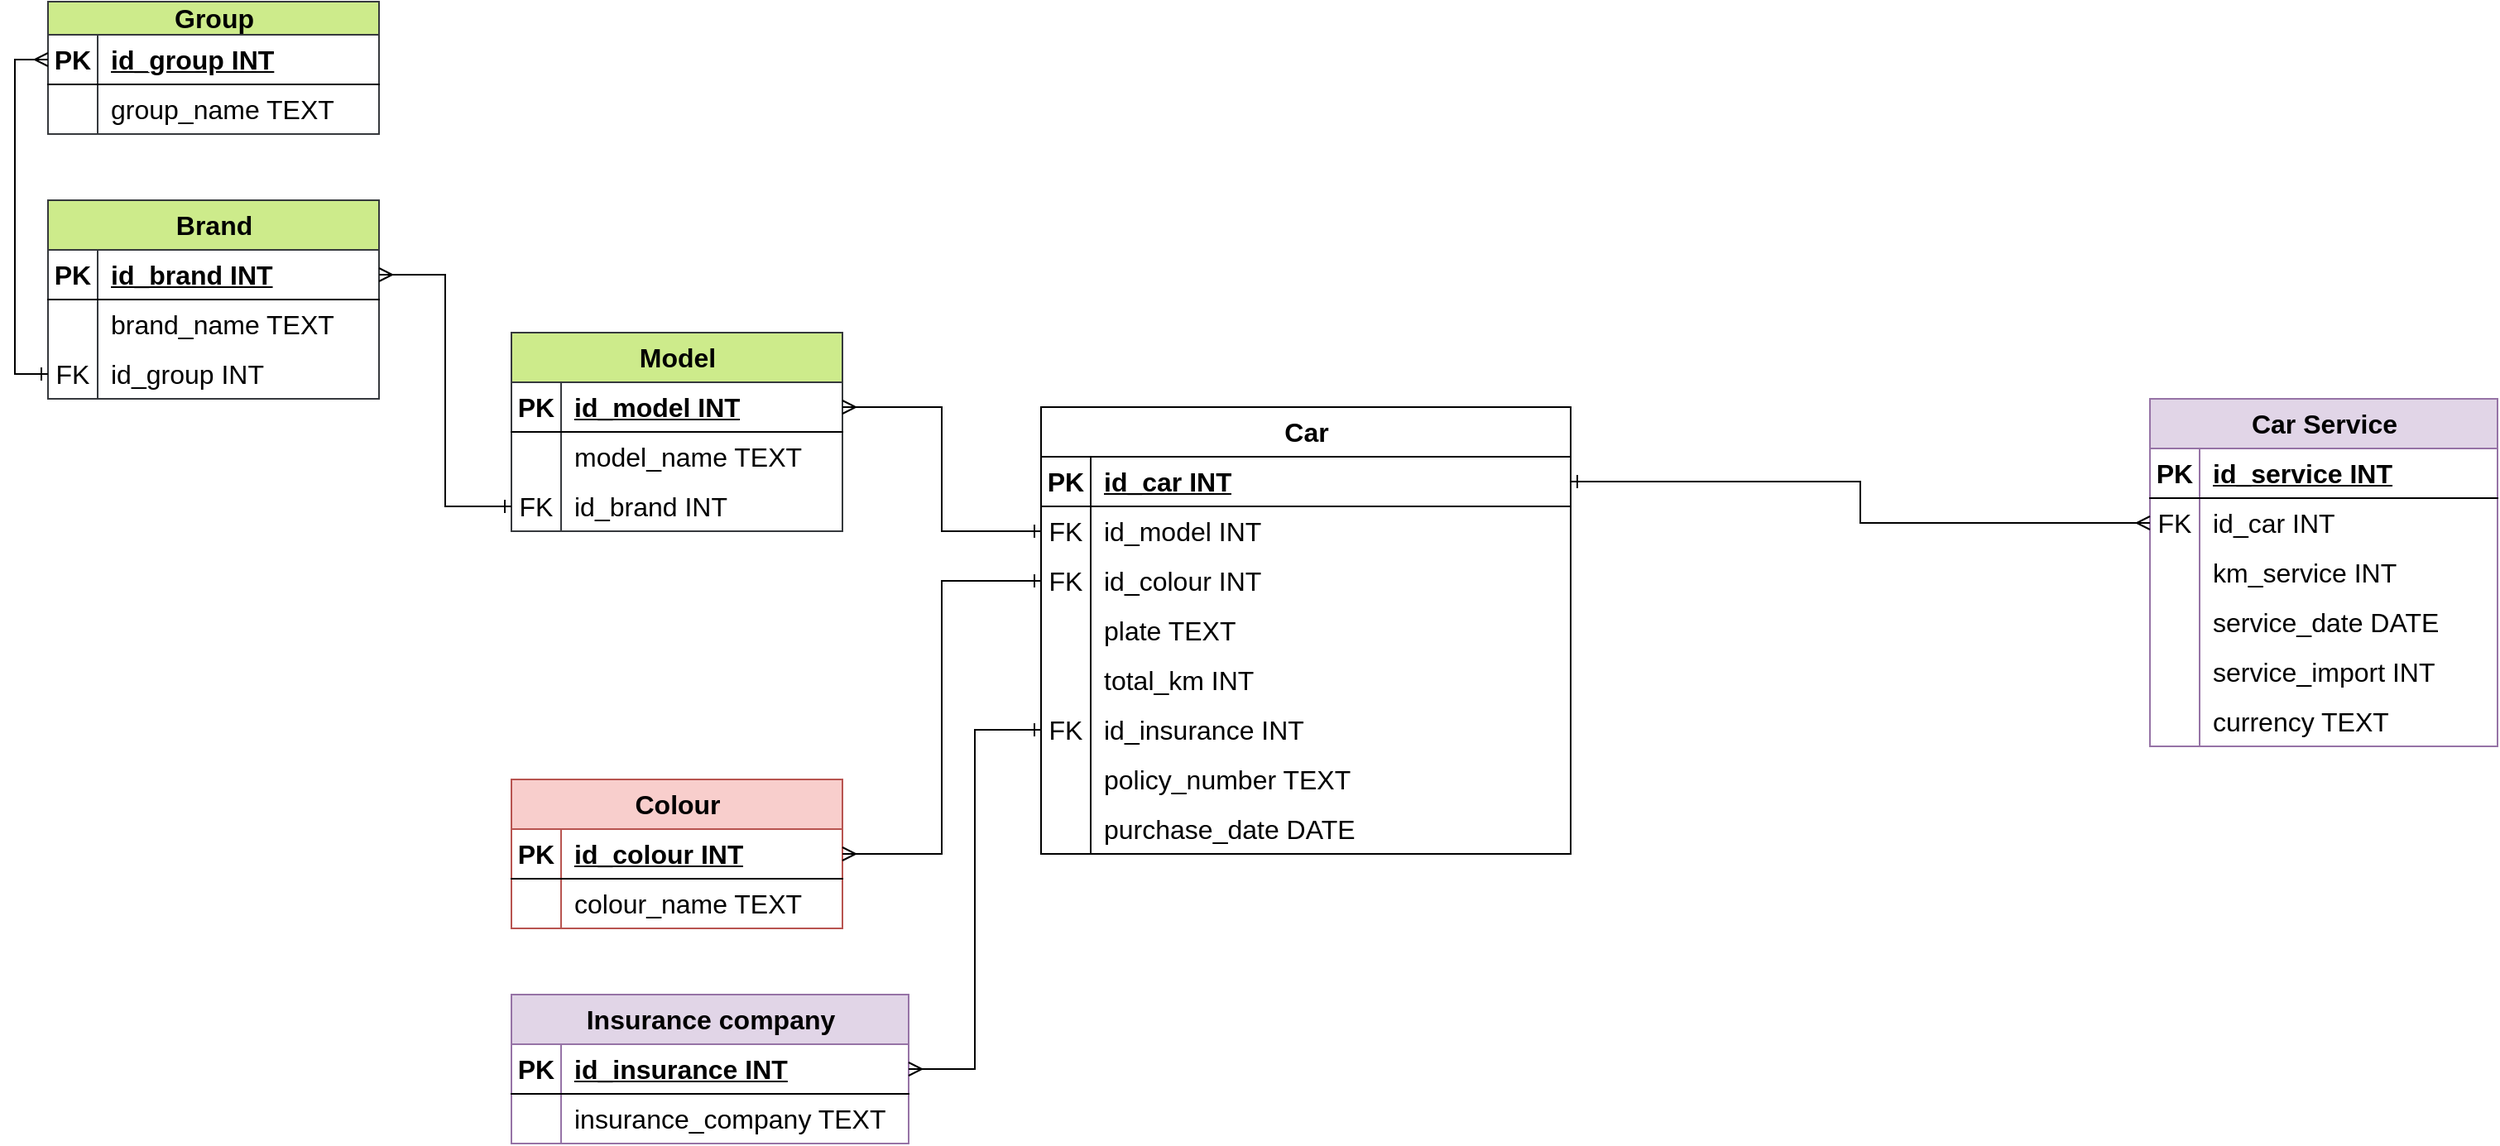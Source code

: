 <mxfile version="21.7.5" type="google">
  <diagram name="Página-1" id="9Y2LB0b2fRAaHqBgZy-_">
    <mxGraphModel grid="1" page="1" gridSize="10" guides="1" tooltips="1" connect="1" arrows="1" fold="1" pageScale="1" pageWidth="827" pageHeight="1169" math="0" shadow="0">
      <root>
        <mxCell id="0" />
        <mxCell id="1" parent="0" />
        <mxCell id="mGYOZuw64GXBRxrSQdUF-1" value="Car" style="shape=table;startSize=30;container=1;collapsible=1;childLayout=tableLayout;fixedRows=1;rowLines=0;fontStyle=1;align=center;resizeLast=1;html=1;fontSize=16;" vertex="1" parent="1">
          <mxGeometry x="-160" y="285" width="320" height="270" as="geometry" />
        </mxCell>
        <mxCell id="mGYOZuw64GXBRxrSQdUF-2" value="" style="shape=tableRow;horizontal=0;startSize=0;swimlaneHead=0;swimlaneBody=0;fillColor=none;collapsible=0;dropTarget=0;points=[[0,0.5],[1,0.5]];portConstraint=eastwest;top=0;left=0;right=0;bottom=1;fontSize=16;" vertex="1" parent="mGYOZuw64GXBRxrSQdUF-1">
          <mxGeometry y="30" width="320" height="30" as="geometry" />
        </mxCell>
        <mxCell id="mGYOZuw64GXBRxrSQdUF-3" value="PK" style="shape=partialRectangle;connectable=0;fillColor=none;top=0;left=0;bottom=0;right=0;fontStyle=1;overflow=hidden;whiteSpace=wrap;html=1;fontSize=16;" vertex="1" parent="mGYOZuw64GXBRxrSQdUF-2">
          <mxGeometry width="30" height="30" as="geometry">
            <mxRectangle width="30" height="30" as="alternateBounds" />
          </mxGeometry>
        </mxCell>
        <mxCell id="mGYOZuw64GXBRxrSQdUF-4" value="id_car INT" style="shape=partialRectangle;connectable=0;fillColor=none;top=0;left=0;bottom=0;right=0;align=left;spacingLeft=6;fontStyle=5;overflow=hidden;whiteSpace=wrap;html=1;fontSize=16;" vertex="1" parent="mGYOZuw64GXBRxrSQdUF-2">
          <mxGeometry x="30" width="290" height="30" as="geometry">
            <mxRectangle width="290" height="30" as="alternateBounds" />
          </mxGeometry>
        </mxCell>
        <mxCell id="mGYOZuw64GXBRxrSQdUF-5" value="" style="shape=tableRow;horizontal=0;startSize=0;swimlaneHead=0;swimlaneBody=0;fillColor=none;collapsible=0;dropTarget=0;points=[[0,0.5],[1,0.5]];portConstraint=eastwest;top=0;left=0;right=0;bottom=0;fontSize=16;" vertex="1" parent="mGYOZuw64GXBRxrSQdUF-1">
          <mxGeometry y="60" width="320" height="30" as="geometry" />
        </mxCell>
        <mxCell id="mGYOZuw64GXBRxrSQdUF-6" value="FK" style="shape=partialRectangle;connectable=0;fillColor=none;top=0;left=0;bottom=0;right=0;editable=1;overflow=hidden;whiteSpace=wrap;html=1;fontSize=16;" vertex="1" parent="mGYOZuw64GXBRxrSQdUF-5">
          <mxGeometry width="30" height="30" as="geometry">
            <mxRectangle width="30" height="30" as="alternateBounds" />
          </mxGeometry>
        </mxCell>
        <mxCell id="mGYOZuw64GXBRxrSQdUF-7" value="id_model INT" style="shape=partialRectangle;connectable=0;fillColor=none;top=0;left=0;bottom=0;right=0;align=left;spacingLeft=6;overflow=hidden;whiteSpace=wrap;html=1;fontSize=16;" vertex="1" parent="mGYOZuw64GXBRxrSQdUF-5">
          <mxGeometry x="30" width="290" height="30" as="geometry">
            <mxRectangle width="290" height="30" as="alternateBounds" />
          </mxGeometry>
        </mxCell>
        <mxCell id="mGYOZuw64GXBRxrSQdUF-8" value="" style="shape=tableRow;horizontal=0;startSize=0;swimlaneHead=0;swimlaneBody=0;fillColor=none;collapsible=0;dropTarget=0;points=[[0,0.5],[1,0.5]];portConstraint=eastwest;top=0;left=0;right=0;bottom=0;fontSize=16;" vertex="1" parent="mGYOZuw64GXBRxrSQdUF-1">
          <mxGeometry y="90" width="320" height="30" as="geometry" />
        </mxCell>
        <mxCell id="mGYOZuw64GXBRxrSQdUF-9" value="FK" style="shape=partialRectangle;connectable=0;fillColor=none;top=0;left=0;bottom=0;right=0;fontStyle=0;overflow=hidden;whiteSpace=wrap;html=1;fontSize=16;" vertex="1" parent="mGYOZuw64GXBRxrSQdUF-8">
          <mxGeometry width="30" height="30" as="geometry">
            <mxRectangle width="30" height="30" as="alternateBounds" />
          </mxGeometry>
        </mxCell>
        <mxCell id="mGYOZuw64GXBRxrSQdUF-10" value="id_colour INT" style="shape=partialRectangle;connectable=0;fillColor=none;top=0;left=0;bottom=0;right=0;align=left;spacingLeft=6;fontStyle=0;overflow=hidden;whiteSpace=wrap;html=1;fontSize=16;" vertex="1" parent="mGYOZuw64GXBRxrSQdUF-8">
          <mxGeometry x="30" width="290" height="30" as="geometry">
            <mxRectangle width="290" height="30" as="alternateBounds" />
          </mxGeometry>
        </mxCell>
        <mxCell id="mGYOZuw64GXBRxrSQdUF-11" value="" style="shape=tableRow;horizontal=0;startSize=0;swimlaneHead=0;swimlaneBody=0;fillColor=none;collapsible=0;dropTarget=0;points=[[0,0.5],[1,0.5]];portConstraint=eastwest;top=0;left=0;right=0;bottom=0;fontSize=16;" vertex="1" parent="mGYOZuw64GXBRxrSQdUF-1">
          <mxGeometry y="120" width="320" height="30" as="geometry" />
        </mxCell>
        <mxCell id="mGYOZuw64GXBRxrSQdUF-12" value="" style="shape=partialRectangle;connectable=0;fillColor=none;top=0;left=0;bottom=0;right=0;editable=1;overflow=hidden;whiteSpace=wrap;html=1;fontSize=16;" vertex="1" parent="mGYOZuw64GXBRxrSQdUF-11">
          <mxGeometry width="30" height="30" as="geometry">
            <mxRectangle width="30" height="30" as="alternateBounds" />
          </mxGeometry>
        </mxCell>
        <mxCell id="mGYOZuw64GXBRxrSQdUF-13" value="plate TEXT" style="shape=partialRectangle;connectable=0;fillColor=none;top=0;left=0;bottom=0;right=0;align=left;spacingLeft=6;overflow=hidden;whiteSpace=wrap;html=1;fontSize=16;" vertex="1" parent="mGYOZuw64GXBRxrSQdUF-11">
          <mxGeometry x="30" width="290" height="30" as="geometry">
            <mxRectangle width="290" height="30" as="alternateBounds" />
          </mxGeometry>
        </mxCell>
        <mxCell id="mGYOZuw64GXBRxrSQdUF-14" value="" style="shape=tableRow;horizontal=0;startSize=0;swimlaneHead=0;swimlaneBody=0;fillColor=none;collapsible=0;dropTarget=0;points=[[0,0.5],[1,0.5]];portConstraint=eastwest;top=0;left=0;right=0;bottom=0;fontSize=16;" vertex="1" parent="mGYOZuw64GXBRxrSQdUF-1">
          <mxGeometry y="150" width="320" height="30" as="geometry" />
        </mxCell>
        <mxCell id="mGYOZuw64GXBRxrSQdUF-15" value="" style="shape=partialRectangle;connectable=0;fillColor=none;top=0;left=0;bottom=0;right=0;editable=1;overflow=hidden;whiteSpace=wrap;html=1;fontSize=16;" vertex="1" parent="mGYOZuw64GXBRxrSQdUF-14">
          <mxGeometry width="30" height="30" as="geometry">
            <mxRectangle width="30" height="30" as="alternateBounds" />
          </mxGeometry>
        </mxCell>
        <mxCell id="mGYOZuw64GXBRxrSQdUF-16" value="total_km INT" style="shape=partialRectangle;connectable=0;fillColor=none;top=0;left=0;bottom=0;right=0;align=left;spacingLeft=6;overflow=hidden;whiteSpace=wrap;html=1;fontSize=16;" vertex="1" parent="mGYOZuw64GXBRxrSQdUF-14">
          <mxGeometry x="30" width="290" height="30" as="geometry">
            <mxRectangle width="290" height="30" as="alternateBounds" />
          </mxGeometry>
        </mxCell>
        <mxCell id="mGYOZuw64GXBRxrSQdUF-17" value="" style="shape=tableRow;horizontal=0;startSize=0;swimlaneHead=0;swimlaneBody=0;fillColor=none;collapsible=0;dropTarget=0;points=[[0,0.5],[1,0.5]];portConstraint=eastwest;top=0;left=0;right=0;bottom=0;fontSize=16;" vertex="1" parent="mGYOZuw64GXBRxrSQdUF-1">
          <mxGeometry y="180" width="320" height="30" as="geometry" />
        </mxCell>
        <mxCell id="mGYOZuw64GXBRxrSQdUF-18" value="FK" style="shape=partialRectangle;connectable=0;fillColor=none;top=0;left=0;bottom=0;right=0;editable=1;overflow=hidden;whiteSpace=wrap;html=1;fontSize=16;" vertex="1" parent="mGYOZuw64GXBRxrSQdUF-17">
          <mxGeometry width="30" height="30" as="geometry">
            <mxRectangle width="30" height="30" as="alternateBounds" />
          </mxGeometry>
        </mxCell>
        <mxCell id="mGYOZuw64GXBRxrSQdUF-19" value="id_insurance INT" style="shape=partialRectangle;connectable=0;fillColor=none;top=0;left=0;bottom=0;right=0;align=left;spacingLeft=6;overflow=hidden;whiteSpace=wrap;html=1;fontSize=16;" vertex="1" parent="mGYOZuw64GXBRxrSQdUF-17">
          <mxGeometry x="30" width="290" height="30" as="geometry">
            <mxRectangle width="290" height="30" as="alternateBounds" />
          </mxGeometry>
        </mxCell>
        <mxCell id="mGYOZuw64GXBRxrSQdUF-20" value="" style="shape=tableRow;horizontal=0;startSize=0;swimlaneHead=0;swimlaneBody=0;fillColor=none;collapsible=0;dropTarget=0;points=[[0,0.5],[1,0.5]];portConstraint=eastwest;top=0;left=0;right=0;bottom=0;fontSize=16;" vertex="1" parent="mGYOZuw64GXBRxrSQdUF-1">
          <mxGeometry y="210" width="320" height="30" as="geometry" />
        </mxCell>
        <mxCell id="mGYOZuw64GXBRxrSQdUF-21" value="" style="shape=partialRectangle;connectable=0;fillColor=none;top=0;left=0;bottom=0;right=0;fontStyle=0;overflow=hidden;whiteSpace=wrap;html=1;fontSize=16;" vertex="1" parent="mGYOZuw64GXBRxrSQdUF-20">
          <mxGeometry width="30" height="30" as="geometry">
            <mxRectangle width="30" height="30" as="alternateBounds" />
          </mxGeometry>
        </mxCell>
        <mxCell id="mGYOZuw64GXBRxrSQdUF-22" value="policy_number TEXT" style="shape=partialRectangle;connectable=0;fillColor=none;top=0;left=0;bottom=0;right=0;align=left;spacingLeft=6;fontStyle=0;overflow=hidden;whiteSpace=wrap;html=1;fontSize=16;" vertex="1" parent="mGYOZuw64GXBRxrSQdUF-20">
          <mxGeometry x="30" width="290" height="30" as="geometry">
            <mxRectangle width="290" height="30" as="alternateBounds" />
          </mxGeometry>
        </mxCell>
        <mxCell id="mGYOZuw64GXBRxrSQdUF-23" value="" style="shape=tableRow;horizontal=0;startSize=0;swimlaneHead=0;swimlaneBody=0;fillColor=none;collapsible=0;dropTarget=0;points=[[0,0.5],[1,0.5]];portConstraint=eastwest;top=0;left=0;right=0;bottom=0;fontSize=16;" vertex="1" parent="mGYOZuw64GXBRxrSQdUF-1">
          <mxGeometry y="240" width="320" height="30" as="geometry" />
        </mxCell>
        <mxCell id="mGYOZuw64GXBRxrSQdUF-24" value="" style="shape=partialRectangle;connectable=0;fillColor=none;top=0;left=0;bottom=0;right=0;editable=1;overflow=hidden;whiteSpace=wrap;html=1;fontSize=16;" vertex="1" parent="mGYOZuw64GXBRxrSQdUF-23">
          <mxGeometry width="30" height="30" as="geometry">
            <mxRectangle width="30" height="30" as="alternateBounds" />
          </mxGeometry>
        </mxCell>
        <mxCell id="mGYOZuw64GXBRxrSQdUF-25" value="purchase_date DATE" style="shape=partialRectangle;connectable=0;fillColor=none;top=0;left=0;bottom=0;right=0;align=left;spacingLeft=6;overflow=hidden;whiteSpace=wrap;html=1;fontSize=16;" vertex="1" parent="mGYOZuw64GXBRxrSQdUF-23">
          <mxGeometry x="30" width="290" height="30" as="geometry">
            <mxRectangle width="290" height="30" as="alternateBounds" />
          </mxGeometry>
        </mxCell>
        <mxCell id="mGYOZuw64GXBRxrSQdUF-29" value="Model" style="shape=table;startSize=30;container=1;collapsible=1;childLayout=tableLayout;fixedRows=1;rowLines=0;fontStyle=1;align=center;resizeLast=1;html=1;fontSize=16;fillColor=#cdeb8b;strokeColor=#36393d;" vertex="1" parent="1">
          <mxGeometry x="-480" y="240" width="200" height="120" as="geometry" />
        </mxCell>
        <mxCell id="mGYOZuw64GXBRxrSQdUF-30" value="" style="shape=tableRow;horizontal=0;startSize=0;swimlaneHead=0;swimlaneBody=0;fillColor=none;collapsible=0;dropTarget=0;points=[[0,0.5],[1,0.5]];portConstraint=eastwest;top=0;left=0;right=0;bottom=1;fontSize=16;" vertex="1" parent="mGYOZuw64GXBRxrSQdUF-29">
          <mxGeometry y="30" width="200" height="30" as="geometry" />
        </mxCell>
        <mxCell id="mGYOZuw64GXBRxrSQdUF-31" value="PK" style="shape=partialRectangle;connectable=0;fillColor=none;top=0;left=0;bottom=0;right=0;fontStyle=1;overflow=hidden;whiteSpace=wrap;html=1;fontSize=16;" vertex="1" parent="mGYOZuw64GXBRxrSQdUF-30">
          <mxGeometry width="30" height="30" as="geometry">
            <mxRectangle width="30" height="30" as="alternateBounds" />
          </mxGeometry>
        </mxCell>
        <mxCell id="mGYOZuw64GXBRxrSQdUF-32" value="id_model INT" style="shape=partialRectangle;connectable=0;fillColor=none;top=0;left=0;bottom=0;right=0;align=left;spacingLeft=6;fontStyle=5;overflow=hidden;whiteSpace=wrap;html=1;fontSize=16;" vertex="1" parent="mGYOZuw64GXBRxrSQdUF-30">
          <mxGeometry x="30" width="170" height="30" as="geometry">
            <mxRectangle width="170" height="30" as="alternateBounds" />
          </mxGeometry>
        </mxCell>
        <mxCell id="mGYOZuw64GXBRxrSQdUF-33" value="" style="shape=tableRow;horizontal=0;startSize=0;swimlaneHead=0;swimlaneBody=0;fillColor=none;collapsible=0;dropTarget=0;points=[[0,0.5],[1,0.5]];portConstraint=eastwest;top=0;left=0;right=0;bottom=0;fontSize=16;" vertex="1" parent="mGYOZuw64GXBRxrSQdUF-29">
          <mxGeometry y="60" width="200" height="30" as="geometry" />
        </mxCell>
        <mxCell id="mGYOZuw64GXBRxrSQdUF-34" value="" style="shape=partialRectangle;connectable=0;fillColor=none;top=0;left=0;bottom=0;right=0;editable=1;overflow=hidden;whiteSpace=wrap;html=1;fontSize=16;" vertex="1" parent="mGYOZuw64GXBRxrSQdUF-33">
          <mxGeometry width="30" height="30" as="geometry">
            <mxRectangle width="30" height="30" as="alternateBounds" />
          </mxGeometry>
        </mxCell>
        <mxCell id="mGYOZuw64GXBRxrSQdUF-35" value="model_name TEXT" style="shape=partialRectangle;connectable=0;fillColor=none;top=0;left=0;bottom=0;right=0;align=left;spacingLeft=6;overflow=hidden;whiteSpace=wrap;html=1;fontSize=16;" vertex="1" parent="mGYOZuw64GXBRxrSQdUF-33">
          <mxGeometry x="30" width="170" height="30" as="geometry">
            <mxRectangle width="170" height="30" as="alternateBounds" />
          </mxGeometry>
        </mxCell>
        <mxCell id="mGYOZuw64GXBRxrSQdUF-36" value="" style="shape=tableRow;horizontal=0;startSize=0;swimlaneHead=0;swimlaneBody=0;fillColor=none;collapsible=0;dropTarget=0;points=[[0,0.5],[1,0.5]];portConstraint=eastwest;top=0;left=0;right=0;bottom=0;fontSize=16;" vertex="1" parent="mGYOZuw64GXBRxrSQdUF-29">
          <mxGeometry y="90" width="200" height="30" as="geometry" />
        </mxCell>
        <mxCell id="mGYOZuw64GXBRxrSQdUF-37" value="FK" style="shape=partialRectangle;connectable=0;fillColor=none;top=0;left=0;bottom=0;right=0;fontStyle=0;overflow=hidden;whiteSpace=wrap;html=1;fontSize=16;" vertex="1" parent="mGYOZuw64GXBRxrSQdUF-36">
          <mxGeometry width="30" height="30" as="geometry">
            <mxRectangle width="30" height="30" as="alternateBounds" />
          </mxGeometry>
        </mxCell>
        <mxCell id="mGYOZuw64GXBRxrSQdUF-38" value="id_brand INT" style="shape=partialRectangle;connectable=0;fillColor=none;top=0;left=0;bottom=0;right=0;align=left;spacingLeft=6;fontStyle=0;overflow=hidden;whiteSpace=wrap;html=1;fontSize=16;" vertex="1" parent="mGYOZuw64GXBRxrSQdUF-36">
          <mxGeometry x="30" width="170" height="30" as="geometry">
            <mxRectangle width="170" height="30" as="alternateBounds" />
          </mxGeometry>
        </mxCell>
        <mxCell id="mGYOZuw64GXBRxrSQdUF-57" value="Brand" style="shape=table;startSize=30;container=1;collapsible=1;childLayout=tableLayout;fixedRows=1;rowLines=0;fontStyle=1;align=center;resizeLast=1;html=1;fontSize=16;fillColor=#cdeb8b;strokeColor=#36393d;" vertex="1" parent="1">
          <mxGeometry x="-760" y="160" width="200" height="120" as="geometry" />
        </mxCell>
        <mxCell id="mGYOZuw64GXBRxrSQdUF-58" value="" style="shape=tableRow;horizontal=0;startSize=0;swimlaneHead=0;swimlaneBody=0;fillColor=none;collapsible=0;dropTarget=0;points=[[0,0.5],[1,0.5]];portConstraint=eastwest;top=0;left=0;right=0;bottom=1;fontSize=16;" vertex="1" parent="mGYOZuw64GXBRxrSQdUF-57">
          <mxGeometry y="30" width="200" height="30" as="geometry" />
        </mxCell>
        <mxCell id="mGYOZuw64GXBRxrSQdUF-59" value="PK" style="shape=partialRectangle;connectable=0;fillColor=none;top=0;left=0;bottom=0;right=0;fontStyle=1;overflow=hidden;whiteSpace=wrap;html=1;fontSize=16;" vertex="1" parent="mGYOZuw64GXBRxrSQdUF-58">
          <mxGeometry width="30" height="30" as="geometry">
            <mxRectangle width="30" height="30" as="alternateBounds" />
          </mxGeometry>
        </mxCell>
        <mxCell id="mGYOZuw64GXBRxrSQdUF-60" value="id_brand INT" style="shape=partialRectangle;connectable=0;fillColor=none;top=0;left=0;bottom=0;right=0;align=left;spacingLeft=6;fontStyle=5;overflow=hidden;whiteSpace=wrap;html=1;fontSize=16;" vertex="1" parent="mGYOZuw64GXBRxrSQdUF-58">
          <mxGeometry x="30" width="170" height="30" as="geometry">
            <mxRectangle width="170" height="30" as="alternateBounds" />
          </mxGeometry>
        </mxCell>
        <mxCell id="mGYOZuw64GXBRxrSQdUF-61" value="" style="shape=tableRow;horizontal=0;startSize=0;swimlaneHead=0;swimlaneBody=0;fillColor=none;collapsible=0;dropTarget=0;points=[[0,0.5],[1,0.5]];portConstraint=eastwest;top=0;left=0;right=0;bottom=0;fontSize=16;" vertex="1" parent="mGYOZuw64GXBRxrSQdUF-57">
          <mxGeometry y="60" width="200" height="30" as="geometry" />
        </mxCell>
        <mxCell id="mGYOZuw64GXBRxrSQdUF-62" value="" style="shape=partialRectangle;connectable=0;fillColor=none;top=0;left=0;bottom=0;right=0;editable=1;overflow=hidden;whiteSpace=wrap;html=1;fontSize=16;" vertex="1" parent="mGYOZuw64GXBRxrSQdUF-61">
          <mxGeometry width="30" height="30" as="geometry">
            <mxRectangle width="30" height="30" as="alternateBounds" />
          </mxGeometry>
        </mxCell>
        <mxCell id="mGYOZuw64GXBRxrSQdUF-63" value="brand_name TEXT" style="shape=partialRectangle;connectable=0;fillColor=none;top=0;left=0;bottom=0;right=0;align=left;spacingLeft=6;overflow=hidden;whiteSpace=wrap;html=1;fontSize=16;" vertex="1" parent="mGYOZuw64GXBRxrSQdUF-61">
          <mxGeometry x="30" width="170" height="30" as="geometry">
            <mxRectangle width="170" height="30" as="alternateBounds" />
          </mxGeometry>
        </mxCell>
        <mxCell id="mGYOZuw64GXBRxrSQdUF-64" value="" style="shape=tableRow;horizontal=0;startSize=0;swimlaneHead=0;swimlaneBody=0;fillColor=none;collapsible=0;dropTarget=0;points=[[0,0.5],[1,0.5]];portConstraint=eastwest;top=0;left=0;right=0;bottom=0;fontSize=16;" vertex="1" parent="mGYOZuw64GXBRxrSQdUF-57">
          <mxGeometry y="90" width="200" height="30" as="geometry" />
        </mxCell>
        <mxCell id="mGYOZuw64GXBRxrSQdUF-65" value="FK" style="shape=partialRectangle;connectable=0;fillColor=none;top=0;left=0;bottom=0;right=0;fontStyle=0;overflow=hidden;whiteSpace=wrap;html=1;fontSize=16;" vertex="1" parent="mGYOZuw64GXBRxrSQdUF-64">
          <mxGeometry width="30" height="30" as="geometry">
            <mxRectangle width="30" height="30" as="alternateBounds" />
          </mxGeometry>
        </mxCell>
        <mxCell id="mGYOZuw64GXBRxrSQdUF-66" value="id_group INT" style="shape=partialRectangle;connectable=0;fillColor=none;top=0;left=0;bottom=0;right=0;align=left;spacingLeft=6;fontStyle=0;overflow=hidden;whiteSpace=wrap;html=1;fontSize=16;" vertex="1" parent="mGYOZuw64GXBRxrSQdUF-64">
          <mxGeometry x="30" width="170" height="30" as="geometry">
            <mxRectangle width="170" height="30" as="alternateBounds" />
          </mxGeometry>
        </mxCell>
        <mxCell id="mGYOZuw64GXBRxrSQdUF-67" value="Group" style="shape=table;startSize=20;container=1;collapsible=1;childLayout=tableLayout;fixedRows=1;rowLines=0;fontStyle=1;align=center;resizeLast=1;html=1;fontSize=16;fillColor=#cdeb8b;strokeColor=#36393d;" vertex="1" parent="1">
          <mxGeometry x="-760" y="40" width="200" height="80" as="geometry" />
        </mxCell>
        <mxCell id="mGYOZuw64GXBRxrSQdUF-68" value="" style="shape=tableRow;horizontal=0;startSize=0;swimlaneHead=0;swimlaneBody=0;fillColor=none;collapsible=0;dropTarget=0;points=[[0,0.5],[1,0.5]];portConstraint=eastwest;top=0;left=0;right=0;bottom=1;fontSize=16;" vertex="1" parent="mGYOZuw64GXBRxrSQdUF-67">
          <mxGeometry y="20" width="200" height="30" as="geometry" />
        </mxCell>
        <mxCell id="mGYOZuw64GXBRxrSQdUF-69" value="PK" style="shape=partialRectangle;connectable=0;fillColor=none;top=0;left=0;bottom=0;right=0;fontStyle=1;overflow=hidden;whiteSpace=wrap;html=1;fontSize=16;" vertex="1" parent="mGYOZuw64GXBRxrSQdUF-68">
          <mxGeometry width="30" height="30" as="geometry">
            <mxRectangle width="30" height="30" as="alternateBounds" />
          </mxGeometry>
        </mxCell>
        <mxCell id="mGYOZuw64GXBRxrSQdUF-70" value="id_group INT" style="shape=partialRectangle;connectable=0;fillColor=none;top=0;left=0;bottom=0;right=0;align=left;spacingLeft=6;fontStyle=5;overflow=hidden;whiteSpace=wrap;html=1;fontSize=16;" vertex="1" parent="mGYOZuw64GXBRxrSQdUF-68">
          <mxGeometry x="30" width="170" height="30" as="geometry">
            <mxRectangle width="170" height="30" as="alternateBounds" />
          </mxGeometry>
        </mxCell>
        <mxCell id="mGYOZuw64GXBRxrSQdUF-71" value="" style="shape=tableRow;horizontal=0;startSize=0;swimlaneHead=0;swimlaneBody=0;fillColor=none;collapsible=0;dropTarget=0;points=[[0,0.5],[1,0.5]];portConstraint=eastwest;top=0;left=0;right=0;bottom=0;fontSize=16;" vertex="1" parent="mGYOZuw64GXBRxrSQdUF-67">
          <mxGeometry y="50" width="200" height="30" as="geometry" />
        </mxCell>
        <mxCell id="mGYOZuw64GXBRxrSQdUF-72" value="" style="shape=partialRectangle;connectable=0;fillColor=none;top=0;left=0;bottom=0;right=0;editable=1;overflow=hidden;whiteSpace=wrap;html=1;fontSize=16;" vertex="1" parent="mGYOZuw64GXBRxrSQdUF-71">
          <mxGeometry width="30" height="30" as="geometry">
            <mxRectangle width="30" height="30" as="alternateBounds" />
          </mxGeometry>
        </mxCell>
        <mxCell id="mGYOZuw64GXBRxrSQdUF-73" value="group_name TEXT" style="shape=partialRectangle;connectable=0;fillColor=none;top=0;left=0;bottom=0;right=0;align=left;spacingLeft=6;overflow=hidden;whiteSpace=wrap;html=1;fontSize=16;" vertex="1" parent="mGYOZuw64GXBRxrSQdUF-71">
          <mxGeometry x="30" width="170" height="30" as="geometry">
            <mxRectangle width="170" height="30" as="alternateBounds" />
          </mxGeometry>
        </mxCell>
        <mxCell id="mGYOZuw64GXBRxrSQdUF-77" value="Colour" style="shape=table;startSize=30;container=1;collapsible=1;childLayout=tableLayout;fixedRows=1;rowLines=0;fontStyle=1;align=center;resizeLast=1;html=1;fontSize=16;fillColor=#f8cecc;strokeColor=#b85450;" vertex="1" parent="1">
          <mxGeometry x="-480" y="510" width="200" height="90" as="geometry" />
        </mxCell>
        <mxCell id="mGYOZuw64GXBRxrSQdUF-78" value="" style="shape=tableRow;horizontal=0;startSize=0;swimlaneHead=0;swimlaneBody=0;fillColor=none;collapsible=0;dropTarget=0;points=[[0,0.5],[1,0.5]];portConstraint=eastwest;top=0;left=0;right=0;bottom=1;fontSize=16;" vertex="1" parent="mGYOZuw64GXBRxrSQdUF-77">
          <mxGeometry y="30" width="200" height="30" as="geometry" />
        </mxCell>
        <mxCell id="mGYOZuw64GXBRxrSQdUF-79" value="PK" style="shape=partialRectangle;connectable=0;fillColor=none;top=0;left=0;bottom=0;right=0;fontStyle=1;overflow=hidden;whiteSpace=wrap;html=1;fontSize=16;" vertex="1" parent="mGYOZuw64GXBRxrSQdUF-78">
          <mxGeometry width="30" height="30" as="geometry">
            <mxRectangle width="30" height="30" as="alternateBounds" />
          </mxGeometry>
        </mxCell>
        <mxCell id="mGYOZuw64GXBRxrSQdUF-80" value="id_colour INT" style="shape=partialRectangle;connectable=0;fillColor=none;top=0;left=0;bottom=0;right=0;align=left;spacingLeft=6;fontStyle=5;overflow=hidden;whiteSpace=wrap;html=1;fontSize=16;" vertex="1" parent="mGYOZuw64GXBRxrSQdUF-78">
          <mxGeometry x="30" width="170" height="30" as="geometry">
            <mxRectangle width="170" height="30" as="alternateBounds" />
          </mxGeometry>
        </mxCell>
        <mxCell id="mGYOZuw64GXBRxrSQdUF-81" value="" style="shape=tableRow;horizontal=0;startSize=0;swimlaneHead=0;swimlaneBody=0;fillColor=none;collapsible=0;dropTarget=0;points=[[0,0.5],[1,0.5]];portConstraint=eastwest;top=0;left=0;right=0;bottom=0;fontSize=16;" vertex="1" parent="mGYOZuw64GXBRxrSQdUF-77">
          <mxGeometry y="60" width="200" height="30" as="geometry" />
        </mxCell>
        <mxCell id="mGYOZuw64GXBRxrSQdUF-82" value="" style="shape=partialRectangle;connectable=0;fillColor=none;top=0;left=0;bottom=0;right=0;editable=1;overflow=hidden;whiteSpace=wrap;html=1;fontSize=16;" vertex="1" parent="mGYOZuw64GXBRxrSQdUF-81">
          <mxGeometry width="30" height="30" as="geometry">
            <mxRectangle width="30" height="30" as="alternateBounds" />
          </mxGeometry>
        </mxCell>
        <mxCell id="mGYOZuw64GXBRxrSQdUF-83" value="colour_name TEXT" style="shape=partialRectangle;connectable=0;fillColor=none;top=0;left=0;bottom=0;right=0;align=left;spacingLeft=6;overflow=hidden;whiteSpace=wrap;html=1;fontSize=16;" vertex="1" parent="mGYOZuw64GXBRxrSQdUF-81">
          <mxGeometry x="30" width="170" height="30" as="geometry">
            <mxRectangle width="170" height="30" as="alternateBounds" />
          </mxGeometry>
        </mxCell>
        <mxCell id="mGYOZuw64GXBRxrSQdUF-84" value="Insurance company" style="shape=table;startSize=30;container=1;collapsible=1;childLayout=tableLayout;fixedRows=1;rowLines=0;fontStyle=1;align=center;resizeLast=1;html=1;fontSize=16;fillColor=#e1d5e7;strokeColor=#9673a6;" vertex="1" parent="1">
          <mxGeometry x="-480" y="640" width="240" height="90" as="geometry" />
        </mxCell>
        <mxCell id="mGYOZuw64GXBRxrSQdUF-85" value="" style="shape=tableRow;horizontal=0;startSize=0;swimlaneHead=0;swimlaneBody=0;fillColor=none;collapsible=0;dropTarget=0;points=[[0,0.5],[1,0.5]];portConstraint=eastwest;top=0;left=0;right=0;bottom=1;fontSize=16;" vertex="1" parent="mGYOZuw64GXBRxrSQdUF-84">
          <mxGeometry y="30" width="240" height="30" as="geometry" />
        </mxCell>
        <mxCell id="mGYOZuw64GXBRxrSQdUF-86" value="PK" style="shape=partialRectangle;connectable=0;fillColor=none;top=0;left=0;bottom=0;right=0;fontStyle=1;overflow=hidden;whiteSpace=wrap;html=1;fontSize=16;" vertex="1" parent="mGYOZuw64GXBRxrSQdUF-85">
          <mxGeometry width="30" height="30" as="geometry">
            <mxRectangle width="30" height="30" as="alternateBounds" />
          </mxGeometry>
        </mxCell>
        <mxCell id="mGYOZuw64GXBRxrSQdUF-87" value="id_insurance INT" style="shape=partialRectangle;connectable=0;fillColor=none;top=0;left=0;bottom=0;right=0;align=left;spacingLeft=6;fontStyle=5;overflow=hidden;whiteSpace=wrap;html=1;fontSize=16;" vertex="1" parent="mGYOZuw64GXBRxrSQdUF-85">
          <mxGeometry x="30" width="210" height="30" as="geometry">
            <mxRectangle width="210" height="30" as="alternateBounds" />
          </mxGeometry>
        </mxCell>
        <mxCell id="mGYOZuw64GXBRxrSQdUF-88" value="" style="shape=tableRow;horizontal=0;startSize=0;swimlaneHead=0;swimlaneBody=0;fillColor=none;collapsible=0;dropTarget=0;points=[[0,0.5],[1,0.5]];portConstraint=eastwest;top=0;left=0;right=0;bottom=0;fontSize=16;" vertex="1" parent="mGYOZuw64GXBRxrSQdUF-84">
          <mxGeometry y="60" width="240" height="30" as="geometry" />
        </mxCell>
        <mxCell id="mGYOZuw64GXBRxrSQdUF-89" value="" style="shape=partialRectangle;connectable=0;fillColor=none;top=0;left=0;bottom=0;right=0;editable=1;overflow=hidden;whiteSpace=wrap;html=1;fontSize=16;" vertex="1" parent="mGYOZuw64GXBRxrSQdUF-88">
          <mxGeometry width="30" height="30" as="geometry">
            <mxRectangle width="30" height="30" as="alternateBounds" />
          </mxGeometry>
        </mxCell>
        <mxCell id="mGYOZuw64GXBRxrSQdUF-90" value="insurance_company TEXT" style="shape=partialRectangle;connectable=0;fillColor=none;top=0;left=0;bottom=0;right=0;align=left;spacingLeft=6;overflow=hidden;whiteSpace=wrap;html=1;fontSize=16;" vertex="1" parent="mGYOZuw64GXBRxrSQdUF-88">
          <mxGeometry x="30" width="210" height="30" as="geometry">
            <mxRectangle width="210" height="30" as="alternateBounds" />
          </mxGeometry>
        </mxCell>
        <mxCell id="mGYOZuw64GXBRxrSQdUF-91" style="edgeStyle=orthogonalEdgeStyle;rounded=0;orthogonalLoop=1;jettySize=auto;html=1;entryX=1;entryY=0.5;entryDx=0;entryDy=0;endArrow=ERmany;endFill=0;startArrow=ERone;startFill=0;" edge="1" parent="1" source="mGYOZuw64GXBRxrSQdUF-5" target="mGYOZuw64GXBRxrSQdUF-30">
          <mxGeometry relative="1" as="geometry" />
        </mxCell>
        <mxCell id="mGYOZuw64GXBRxrSQdUF-93" style="edgeStyle=orthogonalEdgeStyle;rounded=0;orthogonalLoop=1;jettySize=auto;html=1;endArrow=ERmany;endFill=0;startArrow=ERone;startFill=0;" edge="1" parent="1" source="mGYOZuw64GXBRxrSQdUF-36" target="mGYOZuw64GXBRxrSQdUF-58">
          <mxGeometry relative="1" as="geometry" />
        </mxCell>
        <mxCell id="mGYOZuw64GXBRxrSQdUF-94" style="edgeStyle=orthogonalEdgeStyle;rounded=0;orthogonalLoop=1;jettySize=auto;html=1;entryX=0;entryY=0.5;entryDx=0;entryDy=0;startArrow=ERone;startFill=0;endArrow=ERmany;endFill=0;" edge="1" parent="1" source="mGYOZuw64GXBRxrSQdUF-64" target="mGYOZuw64GXBRxrSQdUF-68">
          <mxGeometry relative="1" as="geometry" />
        </mxCell>
        <mxCell id="mGYOZuw64GXBRxrSQdUF-95" style="edgeStyle=orthogonalEdgeStyle;rounded=0;orthogonalLoop=1;jettySize=auto;html=1;endArrow=ERone;endFill=0;startArrow=ERmany;startFill=0;" edge="1" parent="1" source="mGYOZuw64GXBRxrSQdUF-78" target="mGYOZuw64GXBRxrSQdUF-8">
          <mxGeometry relative="1" as="geometry" />
        </mxCell>
        <mxCell id="mGYOZuw64GXBRxrSQdUF-96" style="edgeStyle=orthogonalEdgeStyle;rounded=0;orthogonalLoop=1;jettySize=auto;html=1;endArrow=ERone;endFill=0;startArrow=ERmany;startFill=0;" edge="1" parent="1" source="mGYOZuw64GXBRxrSQdUF-85" target="mGYOZuw64GXBRxrSQdUF-17">
          <mxGeometry relative="1" as="geometry" />
        </mxCell>
        <mxCell id="mGYOZuw64GXBRxrSQdUF-97" value="Car Service" style="shape=table;startSize=30;container=1;collapsible=1;childLayout=tableLayout;fixedRows=1;rowLines=0;fontStyle=1;align=center;resizeLast=1;html=1;fontSize=16;fillColor=#e1d5e7;strokeColor=#9673a6;" vertex="1" parent="1">
          <mxGeometry x="510" y="280" width="210" height="210" as="geometry" />
        </mxCell>
        <mxCell id="mGYOZuw64GXBRxrSQdUF-98" value="" style="shape=tableRow;horizontal=0;startSize=0;swimlaneHead=0;swimlaneBody=0;fillColor=none;collapsible=0;dropTarget=0;points=[[0,0.5],[1,0.5]];portConstraint=eastwest;top=0;left=0;right=0;bottom=1;fontSize=16;" vertex="1" parent="mGYOZuw64GXBRxrSQdUF-97">
          <mxGeometry y="30" width="210" height="30" as="geometry" />
        </mxCell>
        <mxCell id="mGYOZuw64GXBRxrSQdUF-99" value="PK" style="shape=partialRectangle;connectable=0;fillColor=none;top=0;left=0;bottom=0;right=0;fontStyle=1;overflow=hidden;whiteSpace=wrap;html=1;fontSize=16;" vertex="1" parent="mGYOZuw64GXBRxrSQdUF-98">
          <mxGeometry width="30" height="30" as="geometry">
            <mxRectangle width="30" height="30" as="alternateBounds" />
          </mxGeometry>
        </mxCell>
        <mxCell id="mGYOZuw64GXBRxrSQdUF-100" value="id_service INT" style="shape=partialRectangle;connectable=0;fillColor=none;top=0;left=0;bottom=0;right=0;align=left;spacingLeft=6;fontStyle=5;overflow=hidden;whiteSpace=wrap;html=1;fontSize=16;" vertex="1" parent="mGYOZuw64GXBRxrSQdUF-98">
          <mxGeometry x="30" width="180" height="30" as="geometry">
            <mxRectangle width="180" height="30" as="alternateBounds" />
          </mxGeometry>
        </mxCell>
        <mxCell id="mGYOZuw64GXBRxrSQdUF-101" value="" style="shape=tableRow;horizontal=0;startSize=0;swimlaneHead=0;swimlaneBody=0;fillColor=none;collapsible=0;dropTarget=0;points=[[0,0.5],[1,0.5]];portConstraint=eastwest;top=0;left=0;right=0;bottom=0;fontSize=16;" vertex="1" parent="mGYOZuw64GXBRxrSQdUF-97">
          <mxGeometry y="60" width="210" height="30" as="geometry" />
        </mxCell>
        <mxCell id="mGYOZuw64GXBRxrSQdUF-102" value="FK" style="shape=partialRectangle;connectable=0;fillColor=none;top=0;left=0;bottom=0;right=0;editable=1;overflow=hidden;whiteSpace=wrap;html=1;fontSize=16;" vertex="1" parent="mGYOZuw64GXBRxrSQdUF-101">
          <mxGeometry width="30" height="30" as="geometry">
            <mxRectangle width="30" height="30" as="alternateBounds" />
          </mxGeometry>
        </mxCell>
        <mxCell id="mGYOZuw64GXBRxrSQdUF-103" value="id_car INT" style="shape=partialRectangle;connectable=0;fillColor=none;top=0;left=0;bottom=0;right=0;align=left;spacingLeft=6;overflow=hidden;whiteSpace=wrap;html=1;fontSize=16;" vertex="1" parent="mGYOZuw64GXBRxrSQdUF-101">
          <mxGeometry x="30" width="180" height="30" as="geometry">
            <mxRectangle width="180" height="30" as="alternateBounds" />
          </mxGeometry>
        </mxCell>
        <mxCell id="mGYOZuw64GXBRxrSQdUF-104" value="" style="shape=tableRow;horizontal=0;startSize=0;swimlaneHead=0;swimlaneBody=0;fillColor=none;collapsible=0;dropTarget=0;points=[[0,0.5],[1,0.5]];portConstraint=eastwest;top=0;left=0;right=0;bottom=0;fontSize=16;" vertex="1" parent="mGYOZuw64GXBRxrSQdUF-97">
          <mxGeometry y="90" width="210" height="30" as="geometry" />
        </mxCell>
        <mxCell id="mGYOZuw64GXBRxrSQdUF-105" value="" style="shape=partialRectangle;connectable=0;fillColor=none;top=0;left=0;bottom=0;right=0;fontStyle=0;overflow=hidden;whiteSpace=wrap;html=1;fontSize=16;" vertex="1" parent="mGYOZuw64GXBRxrSQdUF-104">
          <mxGeometry width="30" height="30" as="geometry">
            <mxRectangle width="30" height="30" as="alternateBounds" />
          </mxGeometry>
        </mxCell>
        <mxCell id="mGYOZuw64GXBRxrSQdUF-106" value="km_service INT" style="shape=partialRectangle;connectable=0;fillColor=none;top=0;left=0;bottom=0;right=0;align=left;spacingLeft=6;fontStyle=0;overflow=hidden;whiteSpace=wrap;html=1;fontSize=16;" vertex="1" parent="mGYOZuw64GXBRxrSQdUF-104">
          <mxGeometry x="30" width="180" height="30" as="geometry">
            <mxRectangle width="180" height="30" as="alternateBounds" />
          </mxGeometry>
        </mxCell>
        <mxCell id="mGYOZuw64GXBRxrSQdUF-107" value="" style="shape=tableRow;horizontal=0;startSize=0;swimlaneHead=0;swimlaneBody=0;fillColor=none;collapsible=0;dropTarget=0;points=[[0,0.5],[1,0.5]];portConstraint=eastwest;top=0;left=0;right=0;bottom=0;fontSize=16;" vertex="1" parent="mGYOZuw64GXBRxrSQdUF-97">
          <mxGeometry y="120" width="210" height="30" as="geometry" />
        </mxCell>
        <mxCell id="mGYOZuw64GXBRxrSQdUF-108" value="" style="shape=partialRectangle;connectable=0;fillColor=none;top=0;left=0;bottom=0;right=0;editable=1;overflow=hidden;whiteSpace=wrap;html=1;fontSize=16;" vertex="1" parent="mGYOZuw64GXBRxrSQdUF-107">
          <mxGeometry width="30" height="30" as="geometry">
            <mxRectangle width="30" height="30" as="alternateBounds" />
          </mxGeometry>
        </mxCell>
        <mxCell id="mGYOZuw64GXBRxrSQdUF-109" value="service_date DATE" style="shape=partialRectangle;connectable=0;fillColor=none;top=0;left=0;bottom=0;right=0;align=left;spacingLeft=6;overflow=hidden;whiteSpace=wrap;html=1;fontSize=16;" vertex="1" parent="mGYOZuw64GXBRxrSQdUF-107">
          <mxGeometry x="30" width="180" height="30" as="geometry">
            <mxRectangle width="180" height="30" as="alternateBounds" />
          </mxGeometry>
        </mxCell>
        <mxCell id="mGYOZuw64GXBRxrSQdUF-110" value="" style="shape=tableRow;horizontal=0;startSize=0;swimlaneHead=0;swimlaneBody=0;fillColor=none;collapsible=0;dropTarget=0;points=[[0,0.5],[1,0.5]];portConstraint=eastwest;top=0;left=0;right=0;bottom=0;fontSize=16;" vertex="1" parent="mGYOZuw64GXBRxrSQdUF-97">
          <mxGeometry y="150" width="210" height="30" as="geometry" />
        </mxCell>
        <mxCell id="mGYOZuw64GXBRxrSQdUF-111" value="" style="shape=partialRectangle;connectable=0;fillColor=none;top=0;left=0;bottom=0;right=0;editable=1;overflow=hidden;whiteSpace=wrap;html=1;fontSize=16;" vertex="1" parent="mGYOZuw64GXBRxrSQdUF-110">
          <mxGeometry width="30" height="30" as="geometry">
            <mxRectangle width="30" height="30" as="alternateBounds" />
          </mxGeometry>
        </mxCell>
        <mxCell id="mGYOZuw64GXBRxrSQdUF-112" value="service_import INT" style="shape=partialRectangle;connectable=0;fillColor=none;top=0;left=0;bottom=0;right=0;align=left;spacingLeft=6;overflow=hidden;whiteSpace=wrap;html=1;fontSize=16;" vertex="1" parent="mGYOZuw64GXBRxrSQdUF-110">
          <mxGeometry x="30" width="180" height="30" as="geometry">
            <mxRectangle width="180" height="30" as="alternateBounds" />
          </mxGeometry>
        </mxCell>
        <mxCell id="mGYOZuw64GXBRxrSQdUF-113" value="" style="shape=tableRow;horizontal=0;startSize=0;swimlaneHead=0;swimlaneBody=0;fillColor=none;collapsible=0;dropTarget=0;points=[[0,0.5],[1,0.5]];portConstraint=eastwest;top=0;left=0;right=0;bottom=0;fontSize=16;" vertex="1" parent="mGYOZuw64GXBRxrSQdUF-97">
          <mxGeometry y="180" width="210" height="30" as="geometry" />
        </mxCell>
        <mxCell id="mGYOZuw64GXBRxrSQdUF-114" value="" style="shape=partialRectangle;connectable=0;fillColor=none;top=0;left=0;bottom=0;right=0;editable=1;overflow=hidden;whiteSpace=wrap;html=1;fontSize=16;" vertex="1" parent="mGYOZuw64GXBRxrSQdUF-113">
          <mxGeometry width="30" height="30" as="geometry">
            <mxRectangle width="30" height="30" as="alternateBounds" />
          </mxGeometry>
        </mxCell>
        <mxCell id="mGYOZuw64GXBRxrSQdUF-115" value="currency TEXT" style="shape=partialRectangle;connectable=0;fillColor=none;top=0;left=0;bottom=0;right=0;align=left;spacingLeft=6;overflow=hidden;whiteSpace=wrap;html=1;fontSize=16;" vertex="1" parent="mGYOZuw64GXBRxrSQdUF-113">
          <mxGeometry x="30" width="180" height="30" as="geometry">
            <mxRectangle width="180" height="30" as="alternateBounds" />
          </mxGeometry>
        </mxCell>
        <mxCell id="mGYOZuw64GXBRxrSQdUF-122" style="edgeStyle=orthogonalEdgeStyle;rounded=0;orthogonalLoop=1;jettySize=auto;html=1;endArrow=ERmany;endFill=0;startArrow=ERone;startFill=0;" edge="1" parent="1" source="mGYOZuw64GXBRxrSQdUF-2" target="mGYOZuw64GXBRxrSQdUF-101">
          <mxGeometry relative="1" as="geometry" />
        </mxCell>
      </root>
    </mxGraphModel>
  </diagram>
</mxfile>
